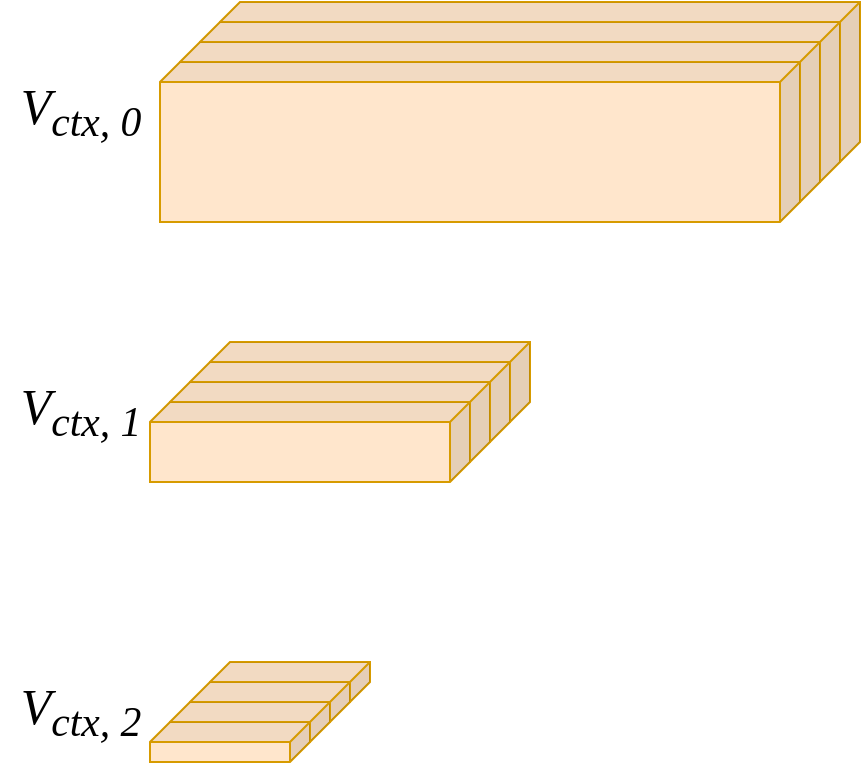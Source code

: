<mxfile version="26.1.0">
  <diagram name="第 1 页" id="hFESBxfqleNxEhK8VXsM">
    <mxGraphModel dx="864" dy="478" grid="1" gridSize="10" guides="1" tooltips="1" connect="1" arrows="1" fold="1" page="1" pageScale="1" pageWidth="1600" pageHeight="900" math="0" shadow="0">
      <root>
        <mxCell id="0" />
        <mxCell id="1" parent="0" />
        <mxCell id="UW59TpsnFUn9pXLaUZdh-2" value="" style="group" vertex="1" connectable="0" parent="1">
          <mxGeometry x="130" y="140" width="350" height="110" as="geometry" />
        </mxCell>
        <mxCell id="UW59TpsnFUn9pXLaUZdh-3" value="Left View" style="shape=cube;whiteSpace=wrap;html=1;boundedLbl=1;backgroundOutline=1;darkOpacity=0.05;darkOpacity2=0.1;flipH=1;size=10;fillColor=#ffe6cc;strokeColor=#d79b00;align=center;verticalAlign=middle;fontFamily=Times New Roman;fontSize=25;fontColor=default;" vertex="1" parent="UW59TpsnFUn9pXLaUZdh-2">
          <mxGeometry x="30" width="320" height="80" as="geometry" />
        </mxCell>
        <mxCell id="UW59TpsnFUn9pXLaUZdh-4" value="Back View" style="shape=cube;whiteSpace=wrap;html=1;boundedLbl=1;backgroundOutline=1;darkOpacity=0.05;darkOpacity2=0.1;flipH=1;size=10;fillColor=#ffe6cc;strokeColor=#d79b00;align=center;verticalAlign=middle;fontFamily=Times New Roman;fontSize=25;fontColor=default;" vertex="1" parent="UW59TpsnFUn9pXLaUZdh-2">
          <mxGeometry x="20" y="10" width="320" height="80" as="geometry" />
        </mxCell>
        <mxCell id="UW59TpsnFUn9pXLaUZdh-5" value="" style="shape=cube;whiteSpace=wrap;html=1;boundedLbl=1;backgroundOutline=1;darkOpacity=0.05;darkOpacity2=0.1;flipH=1;size=10;fillColor=#ffe6cc;strokeColor=#d79b00;fontSize=25;fontFamily=Times New Roman;" vertex="1" parent="UW59TpsnFUn9pXLaUZdh-2">
          <mxGeometry x="10" y="20" width="320" height="80" as="geometry" />
        </mxCell>
        <mxCell id="UW59TpsnFUn9pXLaUZdh-6" value="" style="shape=cube;whiteSpace=wrap;html=1;boundedLbl=1;backgroundOutline=1;darkOpacity=0.05;darkOpacity2=0.1;flipH=1;size=10;fillColor=#ffe6cc;strokeColor=#d79b00;fontFamily=Times New Roman;fontSize=25;" vertex="1" parent="UW59TpsnFUn9pXLaUZdh-2">
          <mxGeometry y="30" width="320" height="80" as="geometry" />
        </mxCell>
        <mxCell id="UW59TpsnFUn9pXLaUZdh-12" value="" style="group" vertex="1" connectable="0" parent="1">
          <mxGeometry x="125" y="310" width="190" height="70" as="geometry" />
        </mxCell>
        <mxCell id="UW59TpsnFUn9pXLaUZdh-13" value="" style="shape=cube;whiteSpace=wrap;html=1;boundedLbl=1;backgroundOutline=1;darkOpacity=0.05;darkOpacity2=0.1;flipH=1;size=10;fillColor=#ffe6cc;strokeColor=#d79b00;fontFamily=Times New Roman;fontSize=25;" vertex="1" parent="UW59TpsnFUn9pXLaUZdh-12">
          <mxGeometry x="30" width="160" height="40" as="geometry" />
        </mxCell>
        <mxCell id="UW59TpsnFUn9pXLaUZdh-14" value="" style="shape=cube;whiteSpace=wrap;html=1;boundedLbl=1;backgroundOutline=1;darkOpacity=0.05;darkOpacity2=0.1;flipH=1;size=10;fillColor=#ffe6cc;strokeColor=#d79b00;fontFamily=Times New Roman;fontSize=25;" vertex="1" parent="UW59TpsnFUn9pXLaUZdh-12">
          <mxGeometry x="20" y="10" width="160" height="40" as="geometry" />
        </mxCell>
        <mxCell id="UW59TpsnFUn9pXLaUZdh-15" value="" style="shape=cube;whiteSpace=wrap;html=1;boundedLbl=1;backgroundOutline=1;darkOpacity=0.05;darkOpacity2=0.1;flipH=1;size=10;fillColor=#ffe6cc;strokeColor=#d79b00;fontFamily=Times New Roman;fontSize=25;" vertex="1" parent="UW59TpsnFUn9pXLaUZdh-12">
          <mxGeometry x="10" y="20" width="160" height="40" as="geometry" />
        </mxCell>
        <mxCell id="UW59TpsnFUn9pXLaUZdh-16" value="" style="shape=cube;whiteSpace=wrap;html=1;boundedLbl=1;backgroundOutline=1;darkOpacity=0.05;darkOpacity2=0.1;flipH=1;size=10;fillColor=#ffe6cc;strokeColor=#d79b00;fontFamily=Times New Roman;fontSize=25;" vertex="1" parent="UW59TpsnFUn9pXLaUZdh-12">
          <mxGeometry y="30" width="160" height="40" as="geometry" />
        </mxCell>
        <mxCell id="UW59TpsnFUn9pXLaUZdh-22" value="&lt;i style=&quot;font-family: &amp;quot;Times New Roman&amp;quot;; font-size: 25px;&quot;&gt;V&lt;sub&gt;ctx, 2&lt;/sub&gt;&lt;/i&gt;" style="text;html=1;align=center;verticalAlign=middle;resizable=0;points=[];autosize=1;strokeColor=none;fillColor=none;" vertex="1" parent="1">
          <mxGeometry x="50" y="470" width="80" height="50" as="geometry" />
        </mxCell>
        <mxCell id="UW59TpsnFUn9pXLaUZdh-23" value="" style="group" vertex="1" connectable="0" parent="1">
          <mxGeometry x="125" y="470" width="110" height="50" as="geometry" />
        </mxCell>
        <mxCell id="UW59TpsnFUn9pXLaUZdh-18" value="" style="shape=cube;whiteSpace=wrap;html=1;boundedLbl=1;backgroundOutline=1;darkOpacity=0.05;darkOpacity2=0.1;flipH=1;size=10;fillColor=#ffe6cc;strokeColor=#d79b00;fontFamily=Times New Roman;fontSize=25;" vertex="1" parent="UW59TpsnFUn9pXLaUZdh-23">
          <mxGeometry x="30" width="80" height="20" as="geometry" />
        </mxCell>
        <mxCell id="UW59TpsnFUn9pXLaUZdh-19" value="" style="shape=cube;whiteSpace=wrap;html=1;boundedLbl=1;backgroundOutline=1;darkOpacity=0.05;darkOpacity2=0.1;flipH=1;size=10;fillColor=#ffe6cc;strokeColor=#d79b00;fontFamily=Times New Roman;fontSize=25;" vertex="1" parent="UW59TpsnFUn9pXLaUZdh-23">
          <mxGeometry x="20" y="10" width="80" height="20" as="geometry" />
        </mxCell>
        <mxCell id="UW59TpsnFUn9pXLaUZdh-20" value="" style="shape=cube;whiteSpace=wrap;html=1;boundedLbl=1;backgroundOutline=1;darkOpacity=0.05;darkOpacity2=0.1;flipH=1;size=10;fillColor=#ffe6cc;strokeColor=#d79b00;fontFamily=Times New Roman;fontSize=25;" vertex="1" parent="UW59TpsnFUn9pXLaUZdh-23">
          <mxGeometry x="10" y="20" width="80" height="20" as="geometry" />
        </mxCell>
        <mxCell id="UW59TpsnFUn9pXLaUZdh-21" value="" style="shape=cube;whiteSpace=wrap;html=1;boundedLbl=1;backgroundOutline=1;darkOpacity=0.05;darkOpacity2=0.1;flipH=1;size=10;fillColor=#ffe6cc;strokeColor=#d79b00;fontFamily=Times New Roman;fontSize=25;" vertex="1" parent="UW59TpsnFUn9pXLaUZdh-23">
          <mxGeometry y="30" width="80" height="20" as="geometry" />
        </mxCell>
        <mxCell id="UW59TpsnFUn9pXLaUZdh-25" value="&lt;i style=&quot;font-family: &amp;quot;Times New Roman&amp;quot;; font-size: 25px;&quot;&gt;V&lt;sub&gt;ctx, 1&lt;/sub&gt;&lt;/i&gt;" style="text;html=1;align=center;verticalAlign=middle;resizable=0;points=[];autosize=1;strokeColor=none;fillColor=none;" vertex="1" parent="1">
          <mxGeometry x="50" y="320" width="80" height="50" as="geometry" />
        </mxCell>
        <mxCell id="UW59TpsnFUn9pXLaUZdh-26" value="&lt;i style=&quot;font-family: &amp;quot;Times New Roman&amp;quot;; font-size: 25px;&quot;&gt;V&lt;sub&gt;ctx, 0&lt;/sub&gt;&lt;/i&gt;" style="text;html=1;align=center;verticalAlign=middle;resizable=0;points=[];autosize=1;strokeColor=none;fillColor=none;" vertex="1" parent="1">
          <mxGeometry x="50" y="170" width="80" height="50" as="geometry" />
        </mxCell>
      </root>
    </mxGraphModel>
  </diagram>
</mxfile>
